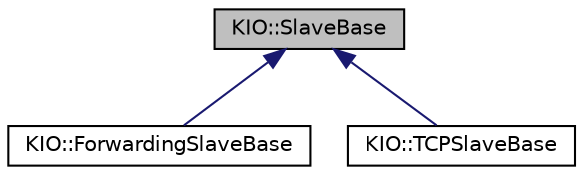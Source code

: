 digraph "KIO::SlaveBase"
{
  edge [fontname="Helvetica",fontsize="10",labelfontname="Helvetica",labelfontsize="10"];
  node [fontname="Helvetica",fontsize="10",shape=record];
  Node0 [label="KIO::SlaveBase",height=0.2,width=0.4,color="black", fillcolor="grey75", style="filled", fontcolor="black"];
  Node0 -> Node1 [dir="back",color="midnightblue",fontsize="10",style="solid",fontname="Helvetica"];
  Node1 [label="KIO::ForwardingSlaveBase",height=0.2,width=0.4,color="black", fillcolor="white", style="filled",URL="$classKIO_1_1ForwardingSlaveBase.html",tooltip="This class should be used as a base for ioslaves acting as a forwarder to other ioslaves. "];
  Node0 -> Node2 [dir="back",color="midnightblue",fontsize="10",style="solid",fontname="Helvetica"];
  Node2 [label="KIO::TCPSlaveBase",height=0.2,width=0.4,color="black", fillcolor="white", style="filled",URL="$classKIO_1_1TCPSlaveBase.html",tooltip="There are two classes that specifies the protocol between application (job) and kioslave. "];
}

